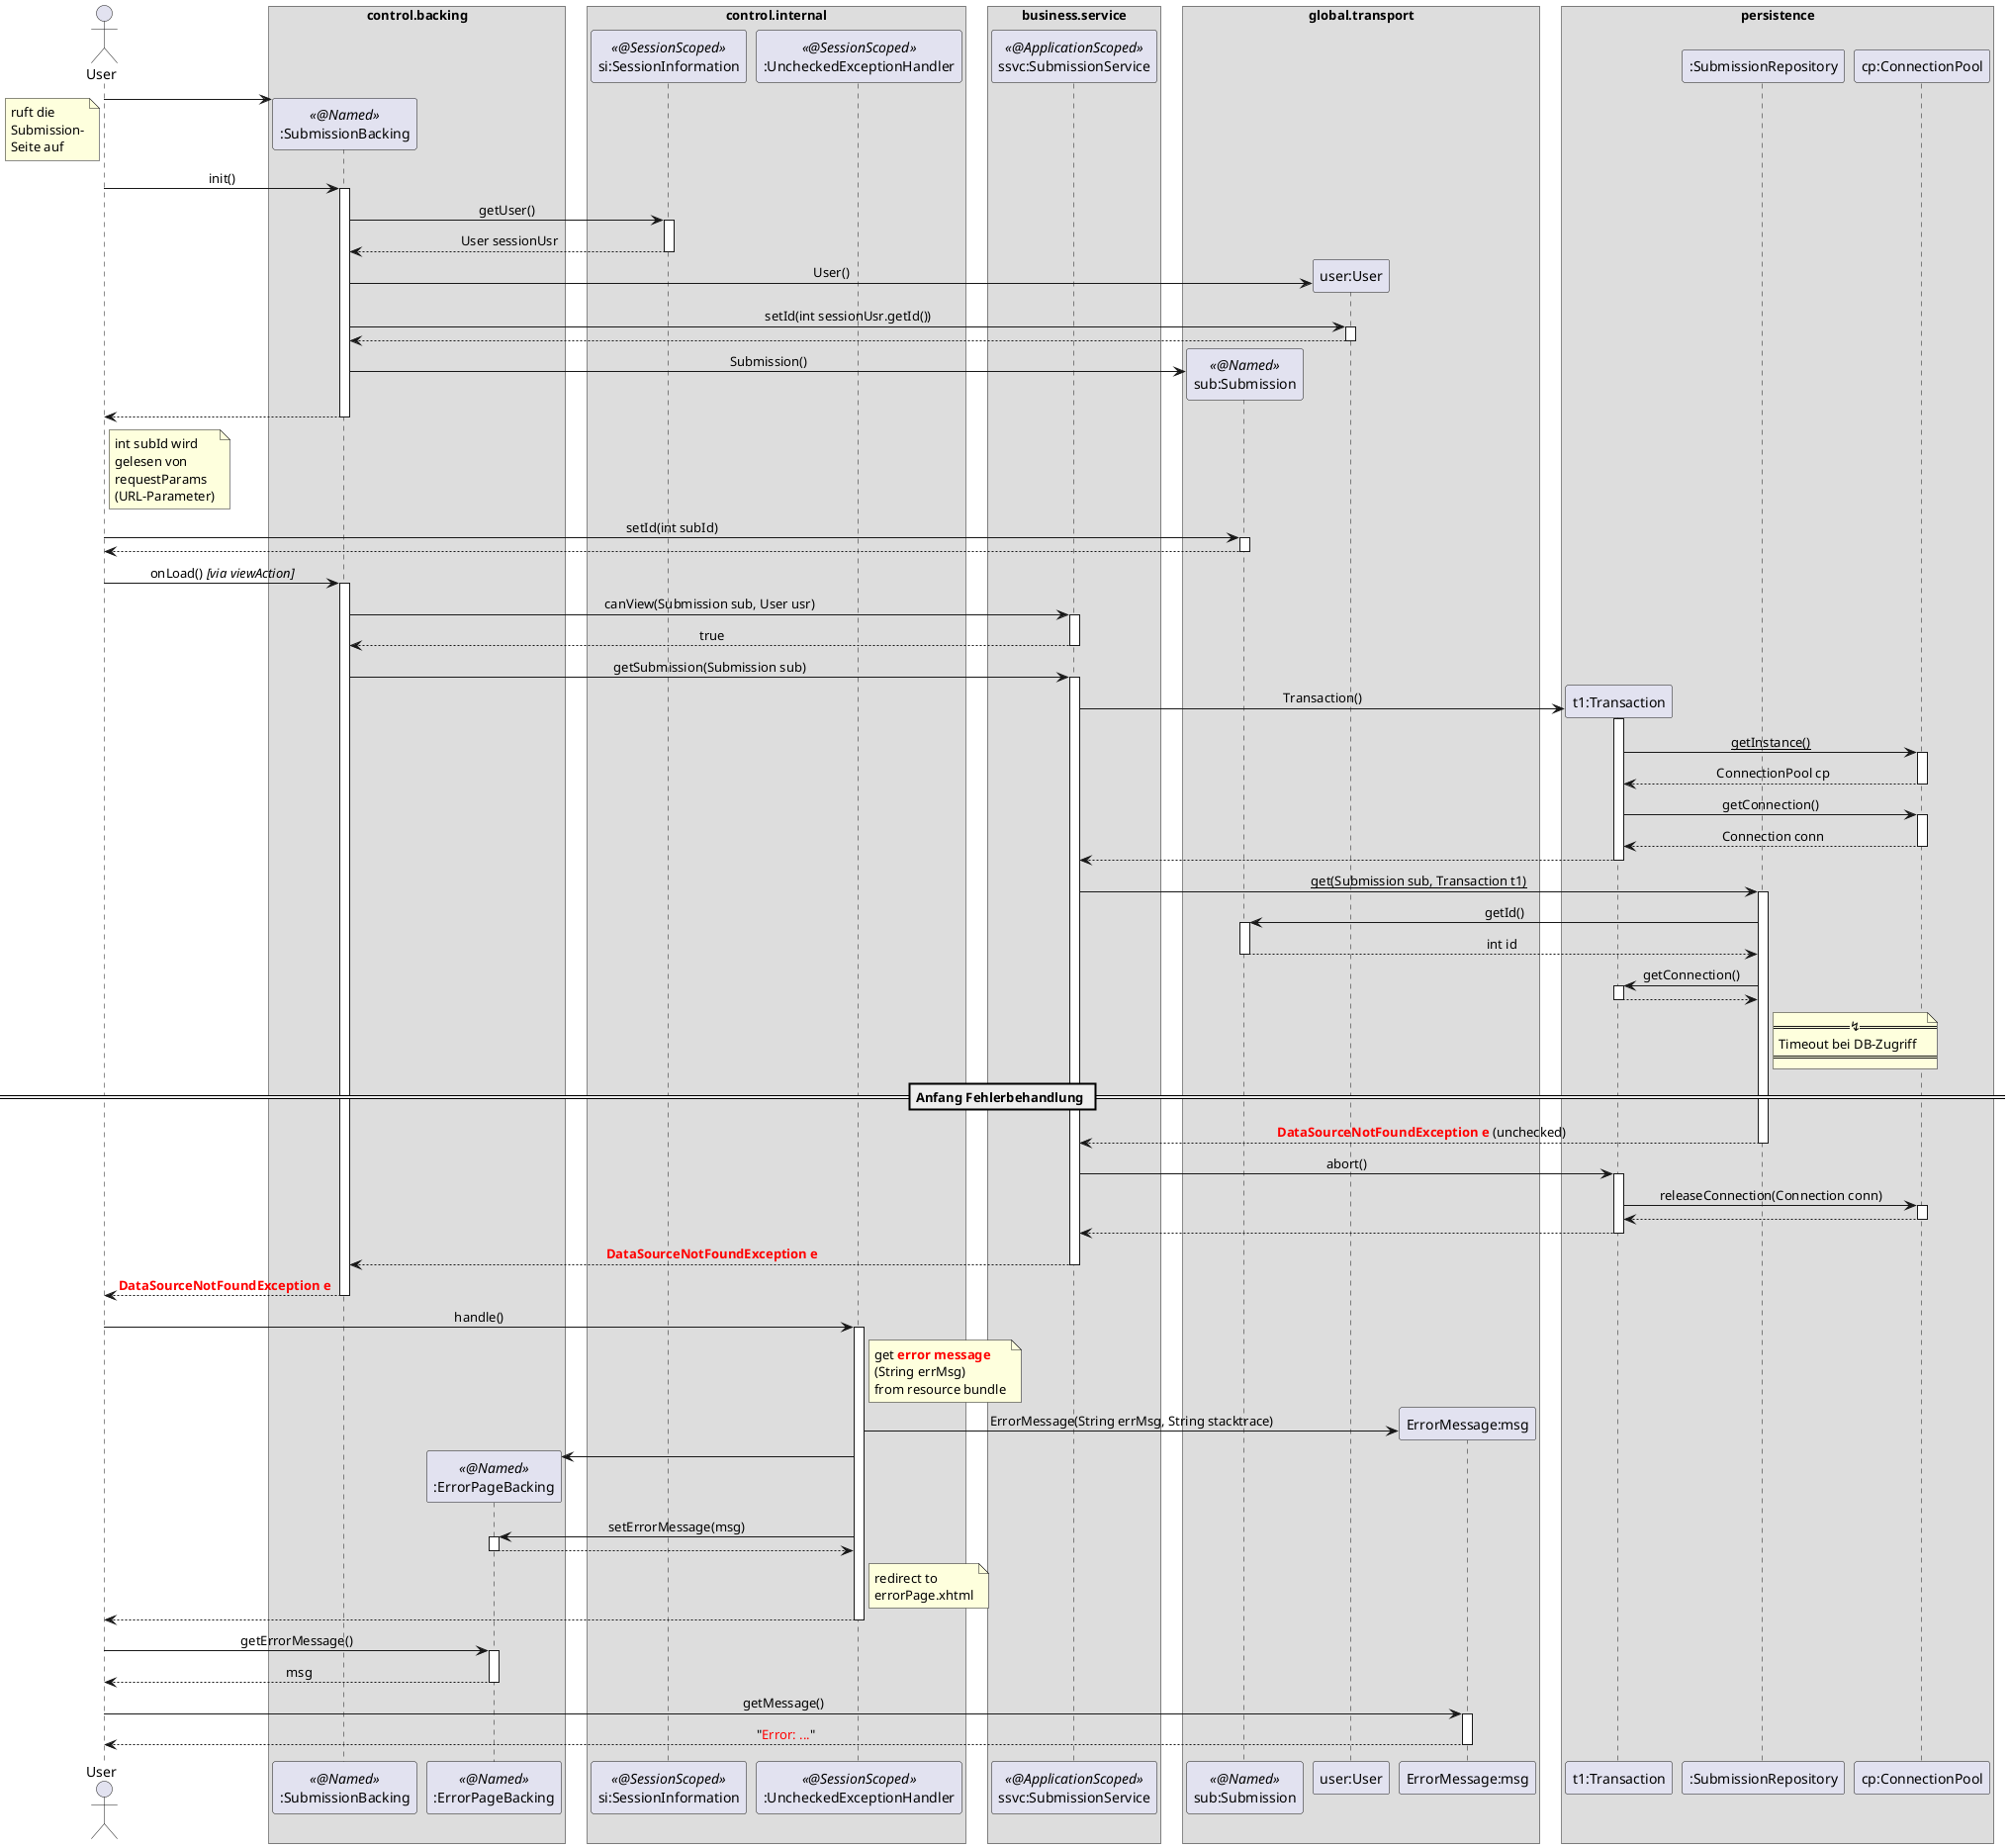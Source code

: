 @startuml
'https://plantuml.com/sequence-diagram

'!theme aws-orange
skinparam sequenceMessageAlign center
skinparam BoxPadding 10
'skinparam LifelineStrategy nosolid
'autonumber
'autoactivate on
'hide footbox

actor User as user

box "control.backing"
    participant ":SubmissionBacking" as sb << @Named >>
    participant ":ErrorPageBacking" as epb << @Named >>
end box
'box "???"
'    participant ":ResourceBundle" as rscBundle
'end box
box "control.internal"
    participant "si:SessionInformation" as si << @SessionScoped >>
    participant ":UncheckedExceptionHandler" as eh << @SessionScoped >>
end box
box "control.validation"
end box
box "business.service"
    participant "ssvc:SubmissionService" as ssvc << @ApplicationScoped >>
end box
box "global.transport"
    participant "sub:Submission" as sub << @Named >>
    participant "user:User" as usr
    participant "ErrorMessage:msg" as msg
end box
box persistence
    participant "t1:Transaction" as t1
    participant ":SubmissionRepository" as sr
    participant "cp:ConnectionPool" as cp
end box

create sb
user -> sb
note left
    ruft die
    Submission-
    Seite auf
end note
user -> sb : init()
activate sb
    sb -> si ++ : getUser()
    return User sessionUsr
    sb -> usr ** : User()
    sb -> usr ++ : setId(int sessionUsr.getId())
    return
    sb -> sub ** : Submission()
return

note right of user
    int subId wird
    gelesen von
    requestParams
    (URL-Parameter)
end note
user -> sub ++ : setId(int subId)
return


user -> sb ++ : onLoad() //[via viewAction]//
    sb -> ssvc ++ : canView(Submission sub, User usr)
    return true

    sb -> ssvc : getSubmission(Submission sub)
    activate ssvc
        ssvc -> t1 ** : Transaction()
        activate t1
            t1 -> cp : __getInstance()__
            activate cp
            return ConnectionPool cp
            t1 -> cp : getConnection()
            activate cp
            return Connection conn
        return
        ssvc -> sr : __get(Submission sub, Transaction t1)__
        activate sr
            sr -> sub : getId()
            activate sub
            return int id
            sr -> t1 ++ : getConnection()
            return
        note right of sr
        == ↯ ==
        Timeout bei DB-Zugriff
        ====
        end note

== Anfang Fehlerbehandlung ==
        return <font color=red><b>DataSourceNotFoundException e</b></font> (unchecked)

        ssvc -> t1 ++ : abort()
            t1 -> cp ++ : releaseConnection(Connection conn)
            return
        return

    return <font color=red><b>DataSourceNotFoundException e
return <font color=red><b>DataSourceNotFoundException e

user -> eh ++ : handle()
    note right of eh
    get <font color=red><b>error</b></font> <font color=red><b>message</b></font>
    (String errMsg)
    from resource bundle
    end note

    eh -> msg ** : ErrorMessage(String errMsg, String stacktrace)

    eh -> epb **
    eh -> epb ++ : setErrorMessage(msg)
    return

    note right of eh
    redirect to
    errorPage.xhtml
    end note

return

user -> epb ++ : getErrorMessage()
return msg
user -> msg ++ : getMessage()
return "<font color=red>Error: ...</font>"

'note left
'Die Ablehnung war
'nicht erfolgreich
'end note


@enduml
